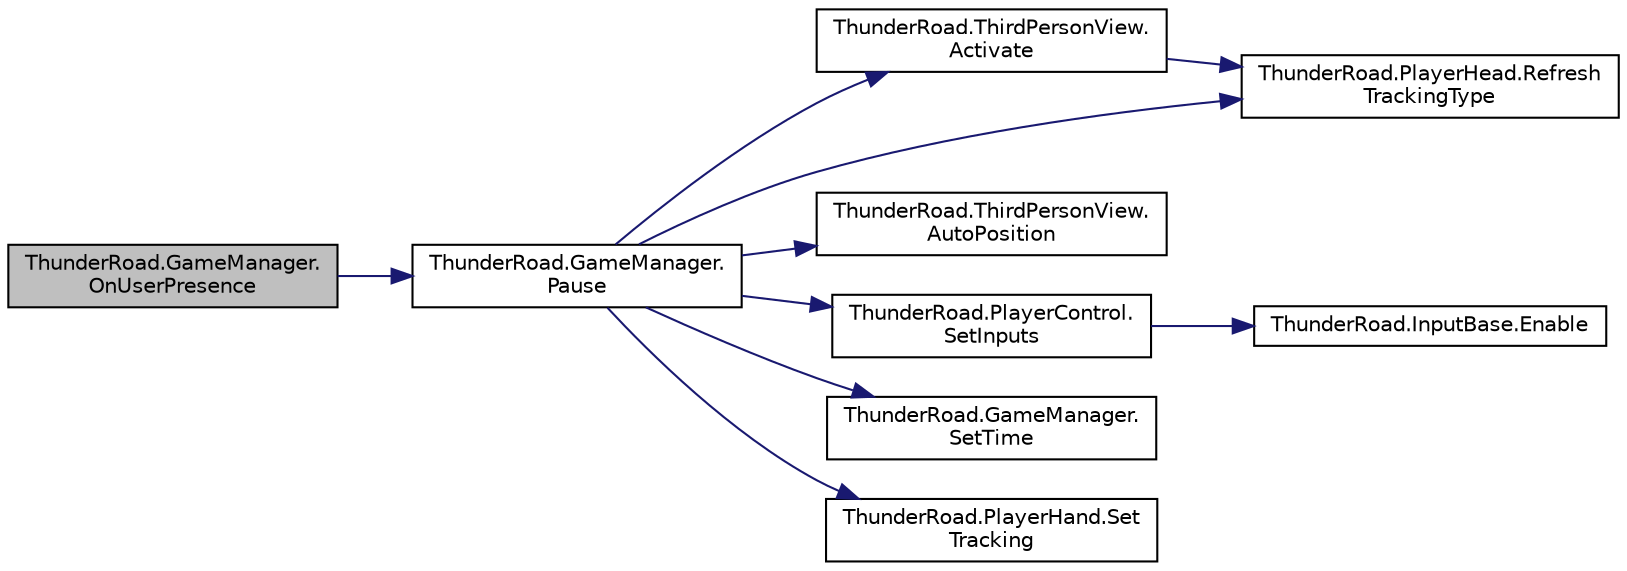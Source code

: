 digraph "ThunderRoad.GameManager.OnUserPresence"
{
 // LATEX_PDF_SIZE
  edge [fontname="Helvetica",fontsize="10",labelfontname="Helvetica",labelfontsize="10"];
  node [fontname="Helvetica",fontsize="10",shape=record];
  rankdir="LR";
  Node1 [label="ThunderRoad.GameManager.\lOnUserPresence",height=0.2,width=0.4,color="black", fillcolor="grey75", style="filled", fontcolor="black",tooltip="Called when [user presence]."];
  Node1 -> Node2 [color="midnightblue",fontsize="10",style="solid",fontname="Helvetica"];
  Node2 [label="ThunderRoad.GameManager.\lPause",height=0.2,width=0.4,color="black", fillcolor="white", style="filled",URL="$class_thunder_road_1_1_game_manager.html#a80ee651233a59e61aa86310123e4d130",tooltip="Pauses the specified active."];
  Node2 -> Node3 [color="midnightblue",fontsize="10",style="solid",fontname="Helvetica"];
  Node3 [label="ThunderRoad.ThirdPersonView.\lActivate",height=0.2,width=0.4,color="black", fillcolor="white", style="filled",URL="$class_thunder_road_1_1_third_person_view.html#a3859aa87bb44785755e8e55ce4f94fea",tooltip="Activates the specified active."];
  Node3 -> Node4 [color="midnightblue",fontsize="10",style="solid",fontname="Helvetica"];
  Node4 [label="ThunderRoad.PlayerHead.Refresh\lTrackingType",height=0.2,width=0.4,color="black", fillcolor="white", style="filled",URL="$class_thunder_road_1_1_player_head.html#ae147511d94554e4b44bd94d34cfc6afb",tooltip="Refreshes the type of the tracking."];
  Node2 -> Node5 [color="midnightblue",fontsize="10",style="solid",fontname="Helvetica"];
  Node5 [label="ThunderRoad.ThirdPersonView.\lAutoPosition",height=0.2,width=0.4,color="black", fillcolor="white", style="filled",URL="$class_thunder_road_1_1_third_person_view.html#a6fe5f6cb2092fc5f7dd9e2eb6a9da828",tooltip="Automatics the position."];
  Node2 -> Node4 [color="midnightblue",fontsize="10",style="solid",fontname="Helvetica"];
  Node2 -> Node6 [color="midnightblue",fontsize="10",style="solid",fontname="Helvetica"];
  Node6 [label="ThunderRoad.PlayerControl.\lSetInputs",height=0.2,width=0.4,color="black", fillcolor="white", style="filled",URL="$class_thunder_road_1_1_player_control.html#a0a1f0c4801c5fd5d77258377ac25159a",tooltip="Sets the inputs."];
  Node6 -> Node7 [color="midnightblue",fontsize="10",style="solid",fontname="Helvetica"];
  Node7 [label="ThunderRoad.InputBase.Enable",height=0.2,width=0.4,color="black", fillcolor="white", style="filled",URL="$class_thunder_road_1_1_input_base.html#a985a4f1f31e33080306fc08fbe7e5924",tooltip="Enables the specified active."];
  Node2 -> Node8 [color="midnightblue",fontsize="10",style="solid",fontname="Helvetica"];
  Node8 [label="ThunderRoad.GameManager.\lSetTime",height=0.2,width=0.4,color="black", fillcolor="white", style="filled",URL="$class_thunder_road_1_1_game_manager.html#a3e154058abc643e1ccf435df9e501f19",tooltip="Sets the time."];
  Node2 -> Node9 [color="midnightblue",fontsize="10",style="solid",fontname="Helvetica"];
  Node9 [label="ThunderRoad.PlayerHand.Set\lTracking",height=0.2,width=0.4,color="black", fillcolor="white", style="filled",URL="$class_thunder_road_1_1_player_hand.html#aacc3e3395ca7e20daa92858082947d42",tooltip="Sets the tracking."];
}
